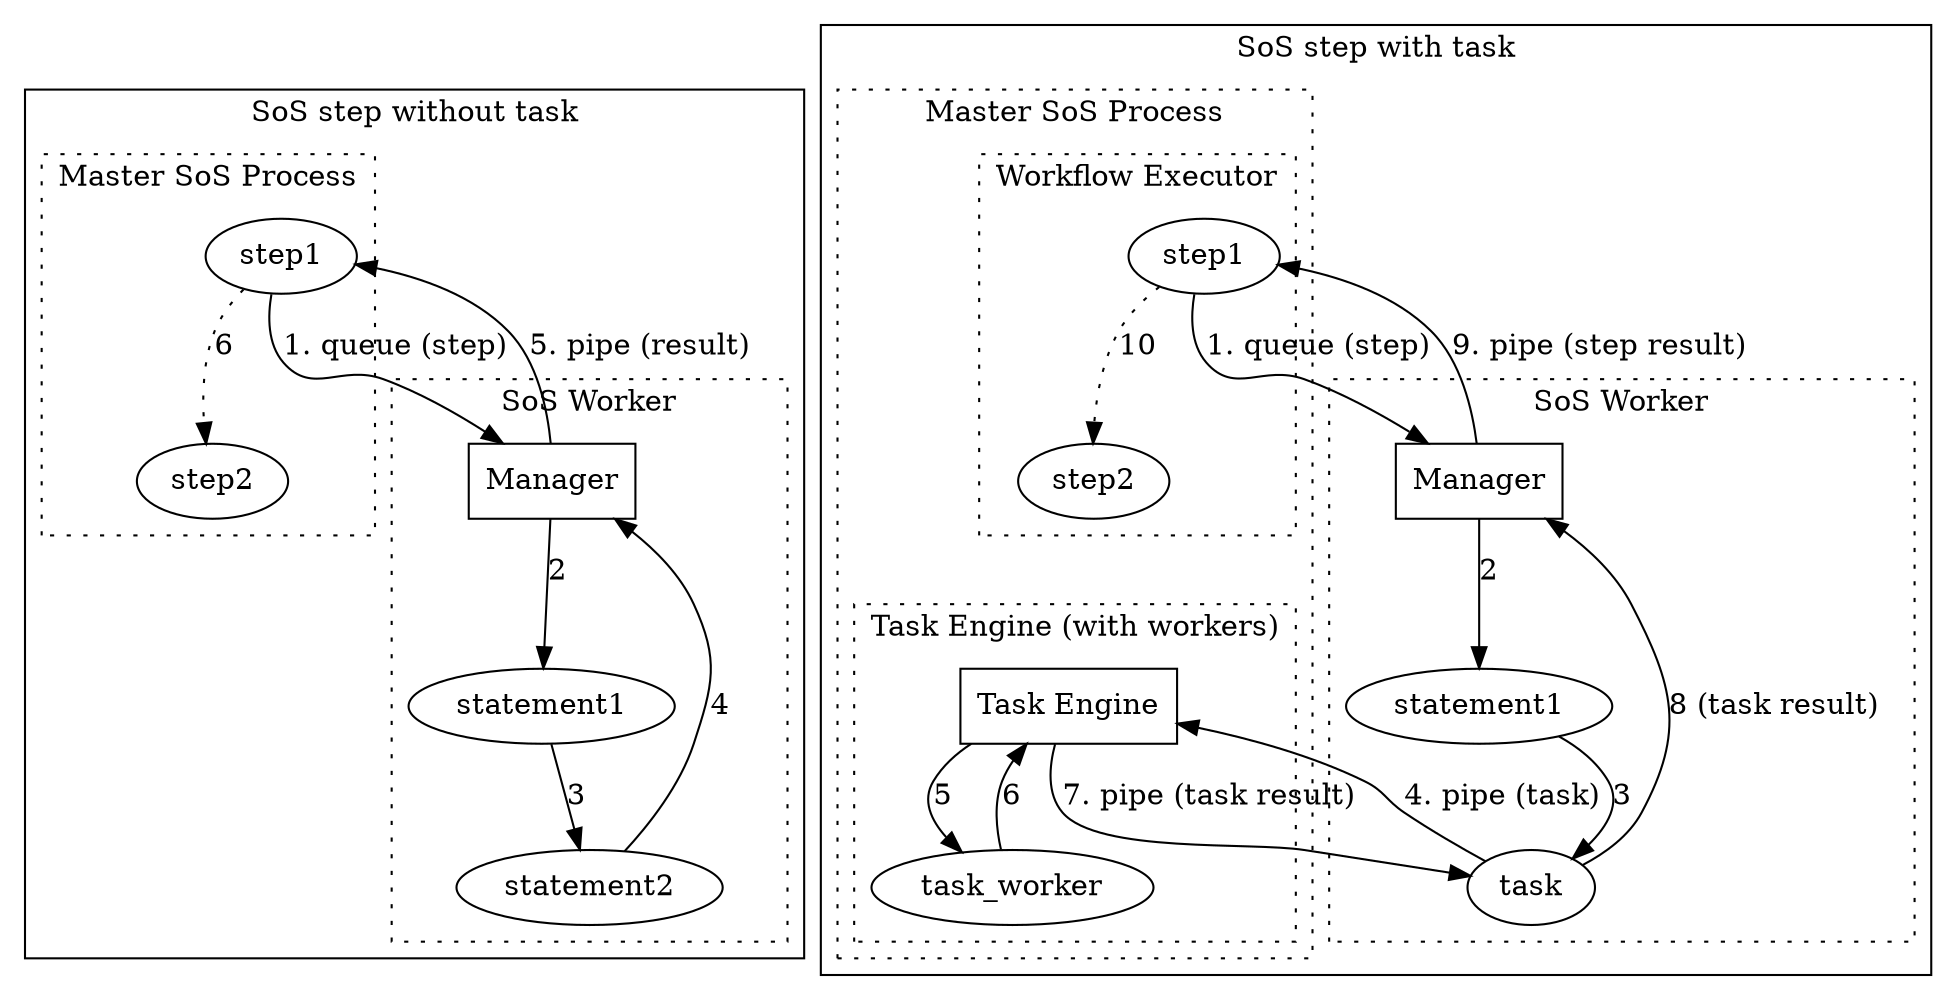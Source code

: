 digraph job_queue {
	/* source nodes */
	subgraph cluster_regular {
		label="SoS step without task";
		subgraph cluster_1 {
			label="Master SoS Process";
			style=dotted;
			step1;
			step2;
			step1 -> step2 [style=dotted, label="6"];
		}
		subgraph cluster_2 {
			label="SoS Worker";
			style=dotted;
			worker1[shape=box, label="Manager"];
			worker1 -> statement1 [label="2"];
			statement1 -> statement2 [label="3"];
			statement2 -> worker1 [label="4"];
		}

		step1 -> worker1[label="1. queue (step)"];
		worker1 -> step1[label="5. pipe (result)"];
	 }
	 subgraph cluster_with_task {
		 label="SoS step with task";
		 subgraph cluster_3 {
			label="Master SoS Process";
			style=dotted;
			rankdir = "TB";
			subgraph cluster_4 {
				label="Workflow Executor";
				style=dotted;
				step3 [label="step1"];
				step4 [label="step2"];
				step3 -> step4 [style=dotted, label="10"];
			}
			subgraph cluster_5 {
				label="Task Engine (with workers)";
				style="dotted";
				task_engine [label="Task Engine", shape=box];

				task_engine -> task_worker[label="5"];
				task_worker -> task_engine[label="6"];
			}
		}
		subgraph cluster_6 {
			style=dotted;
			label="SoS Worker";
			style=dotted;
			worker2[shape=box, label="Manager"];
			statement4 [label="statement1"];
			worker2 -> statement4 [label="2"];
			statement4 -> task [label="3"];
			task -> worker2 [label="8 (task result)"];
		}
		step4 -> task_engine[style=invis];
		step3 -> worker2 [label="1. queue (step)"];
		worker2 -> step3 [label="9. pipe (step result)"];
		task -> task_engine[label="4. pipe (task)"];
		task_engine -> task [label="7. pipe (task result)"];
	}
}
